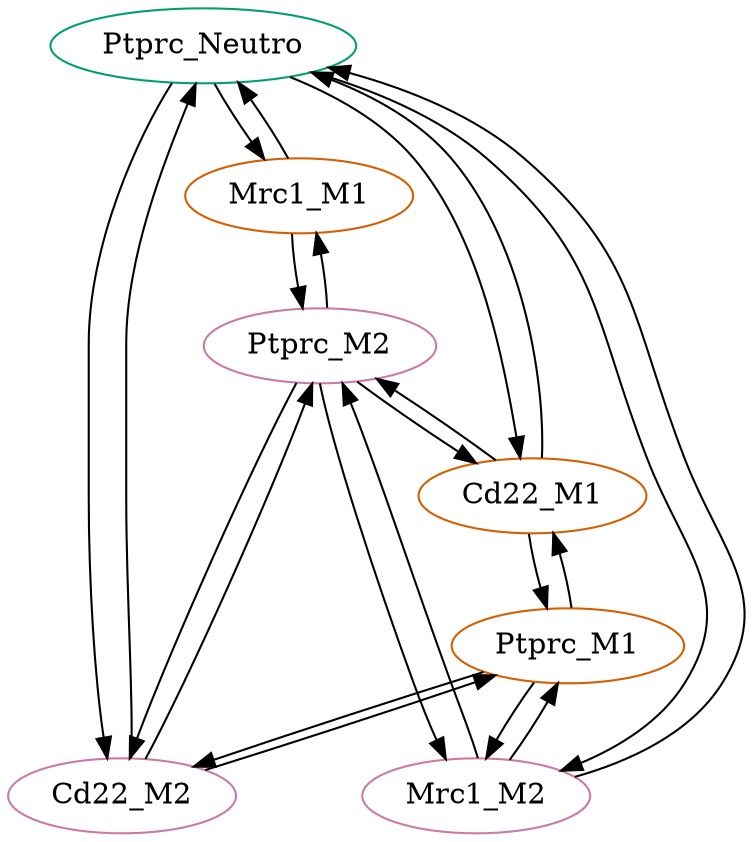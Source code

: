 strict digraph "" {
	Ptprc_Neutro	[averagexp=0.4487843260954031,
		celltype=Neutro,
		color="#009E73",
		genesym=Ptprc,
		nodetype=receiver];
	Mrc1_M1	[averagexp=0.3391578112862415,
		celltype=M1,
		color="#D55E00",
		genesym=Mrc1,
		nodetype=sender];
	Ptprc_Neutro -> Mrc1_M1	[ecolor="#009E73",
		origtype=Ptprc_Neutro,
		weight=0.1522087097780878];
	Cd22_M2	[averagexp=0.5015080223550378,
		celltype=M2,
		color="#CC79A7",
		genesym=Cd22,
		nodetype=sender];
	Ptprc_Neutro -> Cd22_M2	[ecolor="#009E73",
		origtype=Ptprc_Neutro,
		weight=0.22506893984404397];
	Mrc1_M2	[averagexp=0.4414898137371655,
		celltype=M2,
		color="#CC79A7",
		genesym=Mrc1,
		nodetype=sender];
	Ptprc_Neutro -> Mrc1_M2	[ecolor="#009E73",
		origtype=Ptprc_Neutro,
		weight=0.1981337085360189];
	Cd22_M1	[averagexp=0.4629603708903243,
		celltype=M1,
		color="#D55E00",
		genesym=Cd22,
		nodetype=sender];
	Ptprc_Neutro -> Cd22_M1	[ecolor="#009E73",
		origtype=Ptprc_Neutro,
		weight=0.2077693580588921];
	Mrc1_M1 -> Ptprc_Neutro	[ecolor="#D55E00",
		origtype=Mrc1_M1,
		weight=0.1522087097780878];
	Ptprc_M2	[averagexp=0.3083251953520915,
		celltype=M2,
		color="#CC79A7",
		genesym=Ptprc,
		nodetype=receiver];
	Mrc1_M1 -> Ptprc_M2	[ecolor="#D55E00",
		origtype=Mrc1_M1,
		weight=0.1045708984200182];
	Cd22_M2 -> Ptprc_Neutro	[ecolor="#CC79A7",
		origtype=Cd22_M2,
		weight=0.22506893984404397];
	Cd22_M2 -> Ptprc_M2	[ecolor="#CC79A7",
		origtype=Cd22_M2,
		weight=0.1546275589632581];
	Ptprc_M1	[averagexp=0.2426669593764425,
		celltype=M1,
		color="#D55E00",
		genesym=Ptprc,
		nodetype=receiver];
	Cd22_M2 -> Ptprc_M1	[ecolor="#CC79A7",
		origtype=Cd22_M2,
		weight=0.12169942688779001];
	Mrc1_M2 -> Ptprc_Neutro	[ecolor="#CC79A7",
		origtype=Mrc1_M2,
		weight=0.1981337085360189];
	Mrc1_M2 -> Ptprc_M2	[ecolor="#CC79A7",
		origtype=Mrc1_M2,
		weight=0.13612243306647];
	Mrc1_M2 -> Ptprc_M1	[ecolor="#CC79A7",
		origtype=Mrc1_M2,
		weight=0.1071349906952699];
	Cd22_M1 -> Ptprc_Neutro	[ecolor="#D55E00",
		origtype=Cd22_M1,
		weight=0.2077693580588921];
	Cd22_M1 -> Ptprc_M2	[ecolor="#D55E00",
		origtype=Cd22_M1,
		weight=0.142742346795036];
	Cd22_M1 -> Ptprc_M1	[ecolor="#D55E00",
		origtype=Cd22_M1,
		weight=0.1123451855157451];
	Ptprc_M2 -> Mrc1_M1	[ecolor="#CC79A7",
		origtype=Ptprc_M2,
		weight=0.1045708984200182];
	Ptprc_M2 -> Cd22_M2	[ecolor="#CC79A7",
		origtype=Ptprc_M2,
		weight=0.1546275589632581];
	Ptprc_M2 -> Mrc1_M2	[ecolor="#CC79A7",
		origtype=Ptprc_M2,
		weight=0.13612243306647];
	Ptprc_M2 -> Cd22_M1	[ecolor="#CC79A7",
		origtype=Ptprc_M2,
		weight=0.142742346795036];
	Ptprc_M1 -> Cd22_M2	[ecolor="#D55E00",
		origtype=Ptprc_M1,
		weight=0.12169942688779001];
	Ptprc_M1 -> Mrc1_M2	[ecolor="#D55E00",
		origtype=Ptprc_M1,
		weight=0.1071349906952699];
	Ptprc_M1 -> Cd22_M1	[ecolor="#D55E00",
		origtype=Ptprc_M1,
		weight=0.1123451855157451];
}
